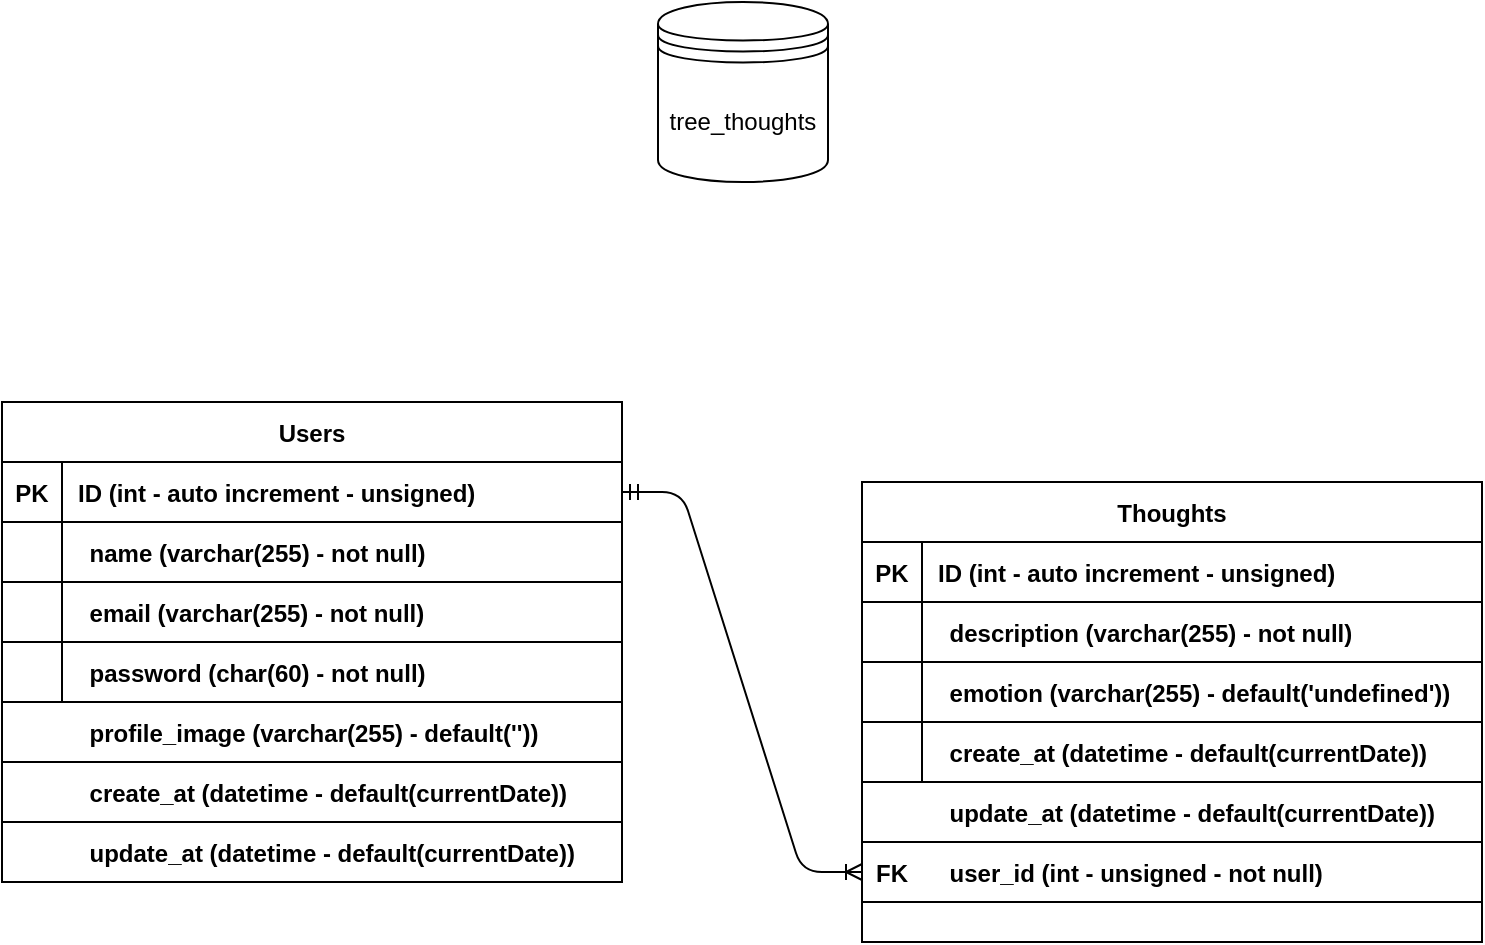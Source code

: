 <mxfile version="14.8.2" type="github">
  <diagram id="dFQ83MWQbFeCM8F21P78" name="Page-1">
    <mxGraphModel dx="1422" dy="775" grid="1" gridSize="10" guides="1" tooltips="1" connect="1" arrows="1" fold="1" page="1" pageScale="1" pageWidth="850" pageHeight="1100" math="0" shadow="0">
      <root>
        <mxCell id="0" />
        <mxCell id="1" parent="0" />
        <mxCell id="xou5hH0iGpgoQNsRLM-i-1" value="tree_thoughts" style="shape=datastore;whiteSpace=wrap;html=1;" vertex="1" parent="1">
          <mxGeometry x="383" y="50" width="85" height="90" as="geometry" />
        </mxCell>
        <mxCell id="xou5hH0iGpgoQNsRLM-i-2" value="Users" style="shape=table;startSize=30;container=1;collapsible=1;childLayout=tableLayout;fixedRows=1;rowLines=0;fontStyle=1;align=center;resizeLast=1;" vertex="1" parent="1">
          <mxGeometry x="55" y="250" width="310" height="240" as="geometry" />
        </mxCell>
        <mxCell id="xou5hH0iGpgoQNsRLM-i-3" value="" style="shape=partialRectangle;collapsible=0;dropTarget=0;pointerEvents=0;fillColor=none;top=0;left=0;bottom=1;right=0;points=[[0,0.5],[1,0.5]];portConstraint=eastwest;" vertex="1" parent="xou5hH0iGpgoQNsRLM-i-2">
          <mxGeometry y="30" width="310" height="30" as="geometry" />
        </mxCell>
        <mxCell id="xou5hH0iGpgoQNsRLM-i-4" value="PK" style="shape=partialRectangle;connectable=0;fillColor=none;top=0;left=0;bottom=0;right=0;fontStyle=1;overflow=hidden;" vertex="1" parent="xou5hH0iGpgoQNsRLM-i-3">
          <mxGeometry width="30" height="30" as="geometry" />
        </mxCell>
        <mxCell id="xou5hH0iGpgoQNsRLM-i-5" value="ID (int - auto increment - unsigned)" style="shape=partialRectangle;connectable=0;fillColor=none;top=0;left=0;bottom=0;right=0;align=left;spacingLeft=6;fontStyle=1;overflow=hidden;" vertex="1" parent="xou5hH0iGpgoQNsRLM-i-3">
          <mxGeometry x="30" width="280" height="30" as="geometry" />
        </mxCell>
        <mxCell id="xou5hH0iGpgoQNsRLM-i-6" value="" style="shape=partialRectangle;collapsible=0;dropTarget=0;pointerEvents=0;fillColor=none;top=0;left=0;bottom=0;right=0;points=[[0,0.5],[1,0.5]];portConstraint=eastwest;" vertex="1" parent="xou5hH0iGpgoQNsRLM-i-2">
          <mxGeometry y="60" width="310" height="30" as="geometry" />
        </mxCell>
        <mxCell id="xou5hH0iGpgoQNsRLM-i-7" value="" style="shape=partialRectangle;connectable=0;fillColor=none;top=0;left=0;bottom=0;right=0;editable=1;overflow=hidden;" vertex="1" parent="xou5hH0iGpgoQNsRLM-i-6">
          <mxGeometry width="30" height="30" as="geometry" />
        </mxCell>
        <mxCell id="xou5hH0iGpgoQNsRLM-i-8" value="" style="shape=partialRectangle;connectable=0;fillColor=none;top=0;left=0;bottom=0;right=0;align=left;spacingLeft=6;overflow=hidden;" vertex="1" parent="xou5hH0iGpgoQNsRLM-i-6">
          <mxGeometry x="30" width="280" height="30" as="geometry" />
        </mxCell>
        <mxCell id="xou5hH0iGpgoQNsRLM-i-9" value="" style="shape=partialRectangle;collapsible=0;dropTarget=0;pointerEvents=0;fillColor=none;top=0;left=0;bottom=0;right=0;points=[[0,0.5],[1,0.5]];portConstraint=eastwest;" vertex="1" parent="xou5hH0iGpgoQNsRLM-i-2">
          <mxGeometry y="90" width="310" height="30" as="geometry" />
        </mxCell>
        <mxCell id="xou5hH0iGpgoQNsRLM-i-10" value="" style="shape=partialRectangle;connectable=0;fillColor=none;top=0;left=0;bottom=0;right=0;editable=1;overflow=hidden;" vertex="1" parent="xou5hH0iGpgoQNsRLM-i-9">
          <mxGeometry width="30" height="30" as="geometry" />
        </mxCell>
        <mxCell id="xou5hH0iGpgoQNsRLM-i-11" value="" style="shape=partialRectangle;connectable=0;fillColor=none;top=0;left=0;bottom=0;right=0;align=left;spacingLeft=6;overflow=hidden;" vertex="1" parent="xou5hH0iGpgoQNsRLM-i-9">
          <mxGeometry x="30" width="280" height="30" as="geometry" />
        </mxCell>
        <mxCell id="xou5hH0iGpgoQNsRLM-i-12" value="" style="shape=partialRectangle;collapsible=0;dropTarget=0;pointerEvents=0;fillColor=none;top=0;left=0;bottom=0;right=0;points=[[0,0.5],[1,0.5]];portConstraint=eastwest;" vertex="1" parent="xou5hH0iGpgoQNsRLM-i-2">
          <mxGeometry y="120" width="310" height="30" as="geometry" />
        </mxCell>
        <mxCell id="xou5hH0iGpgoQNsRLM-i-13" value="" style="shape=partialRectangle;connectable=0;fillColor=none;top=0;left=0;bottom=0;right=0;editable=1;overflow=hidden;" vertex="1" parent="xou5hH0iGpgoQNsRLM-i-12">
          <mxGeometry width="30" height="30" as="geometry" />
        </mxCell>
        <mxCell id="xou5hH0iGpgoQNsRLM-i-14" value="" style="shape=partialRectangle;connectable=0;fillColor=none;top=0;left=0;bottom=0;right=0;align=left;spacingLeft=6;overflow=hidden;" vertex="1" parent="xou5hH0iGpgoQNsRLM-i-12">
          <mxGeometry x="30" width="280" height="30" as="geometry" />
        </mxCell>
        <mxCell id="xou5hH0iGpgoQNsRLM-i-15" value="" style="shape=partialRectangle;collapsible=0;dropTarget=0;pointerEvents=0;fillColor=none;top=0;left=0;bottom=1;right=0;points=[[0,0.5],[1,0.5]];portConstraint=eastwest;" vertex="1" parent="1">
          <mxGeometry x="55" y="310" width="310" height="30" as="geometry" />
        </mxCell>
        <mxCell id="xou5hH0iGpgoQNsRLM-i-16" value="" style="shape=partialRectangle;connectable=0;fillColor=none;top=0;left=0;bottom=0;right=0;fontStyle=1;overflow=hidden;" vertex="1" parent="xou5hH0iGpgoQNsRLM-i-15">
          <mxGeometry width="51.667" height="30" as="geometry" />
        </mxCell>
        <mxCell id="xou5hH0iGpgoQNsRLM-i-17" value="name (varchar(255) - not null)" style="shape=partialRectangle;connectable=0;fillColor=none;top=0;left=0;bottom=0;right=0;align=left;spacingLeft=6;fontStyle=1;overflow=hidden;" vertex="1" parent="xou5hH0iGpgoQNsRLM-i-15">
          <mxGeometry x="35.769" width="274.231" height="30" as="geometry" />
        </mxCell>
        <mxCell id="xou5hH0iGpgoQNsRLM-i-18" value="" style="shape=partialRectangle;collapsible=0;dropTarget=0;pointerEvents=0;fillColor=none;top=0;left=0;bottom=1;right=0;points=[[0,0.5],[1,0.5]];portConstraint=eastwest;" vertex="1" parent="1">
          <mxGeometry x="55" y="340" width="310" height="30" as="geometry" />
        </mxCell>
        <mxCell id="xou5hH0iGpgoQNsRLM-i-19" value="" style="shape=partialRectangle;connectable=0;fillColor=none;top=0;left=0;bottom=0;right=0;fontStyle=1;overflow=hidden;" vertex="1" parent="xou5hH0iGpgoQNsRLM-i-18">
          <mxGeometry width="51.667" height="30" as="geometry" />
        </mxCell>
        <mxCell id="xou5hH0iGpgoQNsRLM-i-20" value="email (varchar(255) - not null)" style="shape=partialRectangle;connectable=0;fillColor=none;top=0;left=0;bottom=0;right=0;align=left;spacingLeft=6;fontStyle=1;overflow=hidden;" vertex="1" parent="xou5hH0iGpgoQNsRLM-i-18">
          <mxGeometry x="35.769" width="274.231" height="30" as="geometry" />
        </mxCell>
        <mxCell id="xou5hH0iGpgoQNsRLM-i-24" value="" style="shape=partialRectangle;collapsible=0;dropTarget=0;pointerEvents=0;fillColor=none;top=0;left=0;bottom=1;right=0;points=[[0,0.5],[1,0.5]];portConstraint=eastwest;" vertex="1" parent="1">
          <mxGeometry x="55" y="370" width="310" height="30" as="geometry" />
        </mxCell>
        <mxCell id="xou5hH0iGpgoQNsRLM-i-25" value="" style="shape=partialRectangle;connectable=0;fillColor=none;top=0;left=0;bottom=0;right=0;fontStyle=1;overflow=hidden;" vertex="1" parent="xou5hH0iGpgoQNsRLM-i-24">
          <mxGeometry width="51.667" height="30" as="geometry" />
        </mxCell>
        <mxCell id="xou5hH0iGpgoQNsRLM-i-26" value="password (char(60) - not null)" style="shape=partialRectangle;connectable=0;fillColor=none;top=0;left=0;bottom=0;right=0;align=left;spacingLeft=6;fontStyle=1;overflow=hidden;" vertex="1" parent="xou5hH0iGpgoQNsRLM-i-24">
          <mxGeometry x="35.769" width="274.231" height="30" as="geometry" />
        </mxCell>
        <mxCell id="xou5hH0iGpgoQNsRLM-i-27" value="" style="shape=partialRectangle;collapsible=0;dropTarget=0;pointerEvents=0;fillColor=none;top=0;left=0;bottom=1;right=0;points=[[0,0.5],[1,0.5]];portConstraint=eastwest;" vertex="1" parent="1">
          <mxGeometry x="55" y="400" width="310" height="30" as="geometry" />
        </mxCell>
        <mxCell id="xou5hH0iGpgoQNsRLM-i-28" value="" style="shape=partialRectangle;connectable=0;fillColor=none;top=0;left=0;bottom=0;right=0;fontStyle=1;overflow=hidden;" vertex="1" parent="xou5hH0iGpgoQNsRLM-i-27">
          <mxGeometry width="51.667" height="30" as="geometry" />
        </mxCell>
        <mxCell id="xou5hH0iGpgoQNsRLM-i-29" value="profile_image (varchar(255) - default(&#39;&#39;))" style="shape=partialRectangle;connectable=0;fillColor=none;top=0;left=0;bottom=0;right=0;align=left;spacingLeft=6;fontStyle=1;overflow=hidden;" vertex="1" parent="xou5hH0iGpgoQNsRLM-i-27">
          <mxGeometry x="35.769" width="274.231" height="30" as="geometry" />
        </mxCell>
        <mxCell id="xou5hH0iGpgoQNsRLM-i-30" value="Thoughts" style="shape=table;startSize=30;container=1;collapsible=1;childLayout=tableLayout;fixedRows=1;rowLines=0;fontStyle=1;align=center;resizeLast=1;" vertex="1" parent="1">
          <mxGeometry x="485" y="290" width="310" height="230" as="geometry" />
        </mxCell>
        <mxCell id="xou5hH0iGpgoQNsRLM-i-31" value="" style="shape=partialRectangle;collapsible=0;dropTarget=0;pointerEvents=0;fillColor=none;top=0;left=0;bottom=1;right=0;points=[[0,0.5],[1,0.5]];portConstraint=eastwest;" vertex="1" parent="xou5hH0iGpgoQNsRLM-i-30">
          <mxGeometry y="30" width="310" height="30" as="geometry" />
        </mxCell>
        <mxCell id="xou5hH0iGpgoQNsRLM-i-32" value="PK" style="shape=partialRectangle;connectable=0;fillColor=none;top=0;left=0;bottom=0;right=0;fontStyle=1;overflow=hidden;" vertex="1" parent="xou5hH0iGpgoQNsRLM-i-31">
          <mxGeometry width="30" height="30" as="geometry" />
        </mxCell>
        <mxCell id="xou5hH0iGpgoQNsRLM-i-33" value="ID (int - auto increment - unsigned)" style="shape=partialRectangle;connectable=0;fillColor=none;top=0;left=0;bottom=0;right=0;align=left;spacingLeft=6;fontStyle=1;overflow=hidden;" vertex="1" parent="xou5hH0iGpgoQNsRLM-i-31">
          <mxGeometry x="30" width="280" height="30" as="geometry" />
        </mxCell>
        <mxCell id="xou5hH0iGpgoQNsRLM-i-34" value="" style="shape=partialRectangle;collapsible=0;dropTarget=0;pointerEvents=0;fillColor=none;top=0;left=0;bottom=0;right=0;points=[[0,0.5],[1,0.5]];portConstraint=eastwest;" vertex="1" parent="xou5hH0iGpgoQNsRLM-i-30">
          <mxGeometry y="60" width="310" height="30" as="geometry" />
        </mxCell>
        <mxCell id="xou5hH0iGpgoQNsRLM-i-35" value="" style="shape=partialRectangle;connectable=0;fillColor=none;top=0;left=0;bottom=0;right=0;editable=1;overflow=hidden;" vertex="1" parent="xou5hH0iGpgoQNsRLM-i-34">
          <mxGeometry width="30" height="30" as="geometry" />
        </mxCell>
        <mxCell id="xou5hH0iGpgoQNsRLM-i-36" value="" style="shape=partialRectangle;connectable=0;fillColor=none;top=0;left=0;bottom=0;right=0;align=left;spacingLeft=6;overflow=hidden;" vertex="1" parent="xou5hH0iGpgoQNsRLM-i-34">
          <mxGeometry x="30" width="280" height="30" as="geometry" />
        </mxCell>
        <mxCell id="xou5hH0iGpgoQNsRLM-i-37" value="" style="shape=partialRectangle;collapsible=0;dropTarget=0;pointerEvents=0;fillColor=none;top=0;left=0;bottom=0;right=0;points=[[0,0.5],[1,0.5]];portConstraint=eastwest;" vertex="1" parent="xou5hH0iGpgoQNsRLM-i-30">
          <mxGeometry y="90" width="310" height="30" as="geometry" />
        </mxCell>
        <mxCell id="xou5hH0iGpgoQNsRLM-i-38" value="" style="shape=partialRectangle;connectable=0;fillColor=none;top=0;left=0;bottom=0;right=0;editable=1;overflow=hidden;" vertex="1" parent="xou5hH0iGpgoQNsRLM-i-37">
          <mxGeometry width="30" height="30" as="geometry" />
        </mxCell>
        <mxCell id="xou5hH0iGpgoQNsRLM-i-39" value="" style="shape=partialRectangle;connectable=0;fillColor=none;top=0;left=0;bottom=0;right=0;align=left;spacingLeft=6;overflow=hidden;" vertex="1" parent="xou5hH0iGpgoQNsRLM-i-37">
          <mxGeometry x="30" width="280" height="30" as="geometry" />
        </mxCell>
        <mxCell id="xou5hH0iGpgoQNsRLM-i-40" value="" style="shape=partialRectangle;collapsible=0;dropTarget=0;pointerEvents=0;fillColor=none;top=0;left=0;bottom=0;right=0;points=[[0,0.5],[1,0.5]];portConstraint=eastwest;" vertex="1" parent="xou5hH0iGpgoQNsRLM-i-30">
          <mxGeometry y="120" width="310" height="30" as="geometry" />
        </mxCell>
        <mxCell id="xou5hH0iGpgoQNsRLM-i-41" value="" style="shape=partialRectangle;connectable=0;fillColor=none;top=0;left=0;bottom=0;right=0;editable=1;overflow=hidden;" vertex="1" parent="xou5hH0iGpgoQNsRLM-i-40">
          <mxGeometry width="30" height="30" as="geometry" />
        </mxCell>
        <mxCell id="xou5hH0iGpgoQNsRLM-i-42" value="" style="shape=partialRectangle;connectable=0;fillColor=none;top=0;left=0;bottom=0;right=0;align=left;spacingLeft=6;overflow=hidden;" vertex="1" parent="xou5hH0iGpgoQNsRLM-i-40">
          <mxGeometry x="30" width="280" height="30" as="geometry" />
        </mxCell>
        <mxCell id="xou5hH0iGpgoQNsRLM-i-43" value="" style="shape=partialRectangle;collapsible=0;dropTarget=0;pointerEvents=0;fillColor=none;top=0;left=0;bottom=1;right=0;points=[[0,0.5],[1,0.5]];portConstraint=eastwest;" vertex="1" parent="1">
          <mxGeometry x="485" y="350" width="310" height="30" as="geometry" />
        </mxCell>
        <mxCell id="xou5hH0iGpgoQNsRLM-i-44" value="" style="shape=partialRectangle;connectable=0;fillColor=none;top=0;left=0;bottom=0;right=0;fontStyle=1;overflow=hidden;" vertex="1" parent="xou5hH0iGpgoQNsRLM-i-43">
          <mxGeometry width="51.667" height="30" as="geometry" />
        </mxCell>
        <mxCell id="xou5hH0iGpgoQNsRLM-i-45" value="description (varchar(255) - not null)" style="shape=partialRectangle;connectable=0;fillColor=none;top=0;left=0;bottom=0;right=0;align=left;spacingLeft=6;fontStyle=1;overflow=hidden;" vertex="1" parent="xou5hH0iGpgoQNsRLM-i-43">
          <mxGeometry x="35.769" width="274.231" height="30" as="geometry" />
        </mxCell>
        <mxCell id="xou5hH0iGpgoQNsRLM-i-46" value="" style="shape=partialRectangle;collapsible=0;dropTarget=0;pointerEvents=0;fillColor=none;top=0;left=0;bottom=1;right=0;points=[[0,0.5],[1,0.5]];portConstraint=eastwest;" vertex="1" parent="1">
          <mxGeometry x="485" y="410" width="310" height="30" as="geometry" />
        </mxCell>
        <mxCell id="xou5hH0iGpgoQNsRLM-i-47" value="" style="shape=partialRectangle;connectable=0;fillColor=none;top=0;left=0;bottom=0;right=0;fontStyle=1;overflow=hidden;" vertex="1" parent="xou5hH0iGpgoQNsRLM-i-46">
          <mxGeometry width="51.667" height="30" as="geometry" />
        </mxCell>
        <mxCell id="xou5hH0iGpgoQNsRLM-i-48" value="create_at (datetime - default(currentDate))" style="shape=partialRectangle;connectable=0;fillColor=none;top=0;left=0;bottom=0;right=0;align=left;spacingLeft=6;fontStyle=1;overflow=hidden;" vertex="1" parent="xou5hH0iGpgoQNsRLM-i-46">
          <mxGeometry x="35.769" width="274.231" height="30" as="geometry" />
        </mxCell>
        <mxCell id="xou5hH0iGpgoQNsRLM-i-49" value="" style="shape=partialRectangle;collapsible=0;dropTarget=0;pointerEvents=0;fillColor=none;top=0;left=0;bottom=1;right=0;points=[[0,0.5],[1,0.5]];portConstraint=eastwest;" vertex="1" parent="1">
          <mxGeometry x="485" y="380" width="310" height="30" as="geometry" />
        </mxCell>
        <mxCell id="xou5hH0iGpgoQNsRLM-i-50" value="" style="shape=partialRectangle;connectable=0;fillColor=none;top=0;left=0;bottom=0;right=0;fontStyle=1;overflow=hidden;" vertex="1" parent="xou5hH0iGpgoQNsRLM-i-49">
          <mxGeometry width="51.667" height="30" as="geometry" />
        </mxCell>
        <mxCell id="xou5hH0iGpgoQNsRLM-i-51" value="emotion (varchar(255) - default(&#39;undefined&#39;))" style="shape=partialRectangle;connectable=0;fillColor=none;top=0;left=0;bottom=0;right=0;align=left;spacingLeft=6;fontStyle=1;overflow=hidden;" vertex="1" parent="xou5hH0iGpgoQNsRLM-i-49">
          <mxGeometry x="35.769" width="274.231" height="30" as="geometry" />
        </mxCell>
        <mxCell id="xou5hH0iGpgoQNsRLM-i-55" value="" style="shape=partialRectangle;collapsible=0;dropTarget=0;pointerEvents=0;fillColor=none;top=0;left=0;bottom=1;right=0;points=[[0,0.5],[1,0.5]];portConstraint=eastwest;" vertex="1" parent="1">
          <mxGeometry x="55" y="430" width="310" height="30" as="geometry" />
        </mxCell>
        <mxCell id="xou5hH0iGpgoQNsRLM-i-56" value="" style="shape=partialRectangle;connectable=0;fillColor=none;top=0;left=0;bottom=0;right=0;fontStyle=1;overflow=hidden;" vertex="1" parent="xou5hH0iGpgoQNsRLM-i-55">
          <mxGeometry width="51.667" height="30" as="geometry" />
        </mxCell>
        <mxCell id="xou5hH0iGpgoQNsRLM-i-57" value="create_at (datetime - default(currentDate))" style="shape=partialRectangle;connectable=0;fillColor=none;top=0;left=0;bottom=0;right=0;align=left;spacingLeft=6;fontStyle=1;overflow=hidden;" vertex="1" parent="xou5hH0iGpgoQNsRLM-i-55">
          <mxGeometry x="35.769" width="274.231" height="30" as="geometry" />
        </mxCell>
        <mxCell id="xou5hH0iGpgoQNsRLM-i-58" value="" style="shape=partialRectangle;collapsible=0;dropTarget=0;pointerEvents=0;fillColor=none;top=0;left=0;bottom=1;right=0;points=[[0,0.5],[1,0.5]];portConstraint=eastwest;" vertex="1" parent="1">
          <mxGeometry x="55" y="460" width="310" height="30" as="geometry" />
        </mxCell>
        <mxCell id="xou5hH0iGpgoQNsRLM-i-59" value="" style="shape=partialRectangle;connectable=0;fillColor=none;top=0;left=0;bottom=0;right=0;fontStyle=1;overflow=hidden;" vertex="1" parent="xou5hH0iGpgoQNsRLM-i-58">
          <mxGeometry width="51.667" height="30" as="geometry" />
        </mxCell>
        <mxCell id="xou5hH0iGpgoQNsRLM-i-60" value="update_at (datetime - default(currentDate))" style="shape=partialRectangle;connectable=0;fillColor=none;top=0;left=0;bottom=0;right=0;align=left;spacingLeft=6;fontStyle=1;overflow=hidden;" vertex="1" parent="xou5hH0iGpgoQNsRLM-i-58">
          <mxGeometry x="35.769" width="274.231" height="30" as="geometry" />
        </mxCell>
        <mxCell id="xou5hH0iGpgoQNsRLM-i-61" value="" style="shape=partialRectangle;collapsible=0;dropTarget=0;pointerEvents=0;fillColor=none;top=0;left=0;bottom=1;right=0;points=[[0,0.5],[1,0.5]];portConstraint=eastwest;" vertex="1" parent="1">
          <mxGeometry x="485" y="440" width="310" height="30" as="geometry" />
        </mxCell>
        <mxCell id="xou5hH0iGpgoQNsRLM-i-62" value="" style="shape=partialRectangle;connectable=0;fillColor=none;top=0;left=0;bottom=0;right=0;fontStyle=1;overflow=hidden;" vertex="1" parent="xou5hH0iGpgoQNsRLM-i-61">
          <mxGeometry width="51.667" height="30" as="geometry" />
        </mxCell>
        <mxCell id="xou5hH0iGpgoQNsRLM-i-63" value="update_at (datetime - default(currentDate))" style="shape=partialRectangle;connectable=0;fillColor=none;top=0;left=0;bottom=0;right=0;align=left;spacingLeft=6;fontStyle=1;overflow=hidden;" vertex="1" parent="xou5hH0iGpgoQNsRLM-i-61">
          <mxGeometry x="35.769" width="274.231" height="30" as="geometry" />
        </mxCell>
        <mxCell id="xou5hH0iGpgoQNsRLM-i-64" value="" style="shape=partialRectangle;collapsible=0;dropTarget=0;pointerEvents=0;fillColor=none;top=0;left=0;bottom=1;right=0;points=[[0,0.5],[1,0.5]];portConstraint=eastwest;" vertex="1" parent="1">
          <mxGeometry x="485" y="470" width="310" height="30" as="geometry" />
        </mxCell>
        <mxCell id="xou5hH0iGpgoQNsRLM-i-65" value="FK" style="shape=partialRectangle;connectable=0;fillColor=none;top=0;left=0;bottom=0;right=0;fontStyle=1;overflow=hidden;" vertex="1" parent="xou5hH0iGpgoQNsRLM-i-64">
          <mxGeometry width="30" height="30" as="geometry" />
        </mxCell>
        <mxCell id="xou5hH0iGpgoQNsRLM-i-66" value="user_id (int - unsigned - not null)" style="shape=partialRectangle;connectable=0;fillColor=none;top=0;left=0;bottom=0;right=0;align=left;spacingLeft=6;fontStyle=1;overflow=hidden;" vertex="1" parent="xou5hH0iGpgoQNsRLM-i-64">
          <mxGeometry x="35.769" width="274.231" height="30" as="geometry" />
        </mxCell>
        <mxCell id="xou5hH0iGpgoQNsRLM-i-71" value="" style="edgeStyle=entityRelationEdgeStyle;fontSize=12;html=1;endArrow=ERoneToMany;startArrow=ERmandOne;exitX=1;exitY=0.5;exitDx=0;exitDy=0;entryX=0;entryY=0.5;entryDx=0;entryDy=0;" edge="1" parent="1" source="xou5hH0iGpgoQNsRLM-i-3" target="xou5hH0iGpgoQNsRLM-i-64">
          <mxGeometry width="100" height="100" relative="1" as="geometry">
            <mxPoint x="385" y="410" as="sourcePoint" />
            <mxPoint x="485" y="310" as="targetPoint" />
          </mxGeometry>
        </mxCell>
      </root>
    </mxGraphModel>
  </diagram>
</mxfile>
